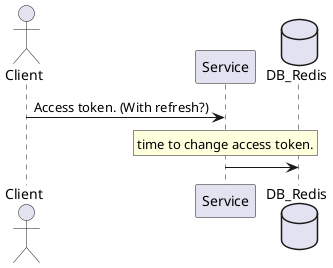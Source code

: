 @startuml
actor Client
Client -> Service: Access token. (With refresh?)
rnote over Service: time to change access token.
database DB_Redis
Service -> DB_Redis:
@enduml